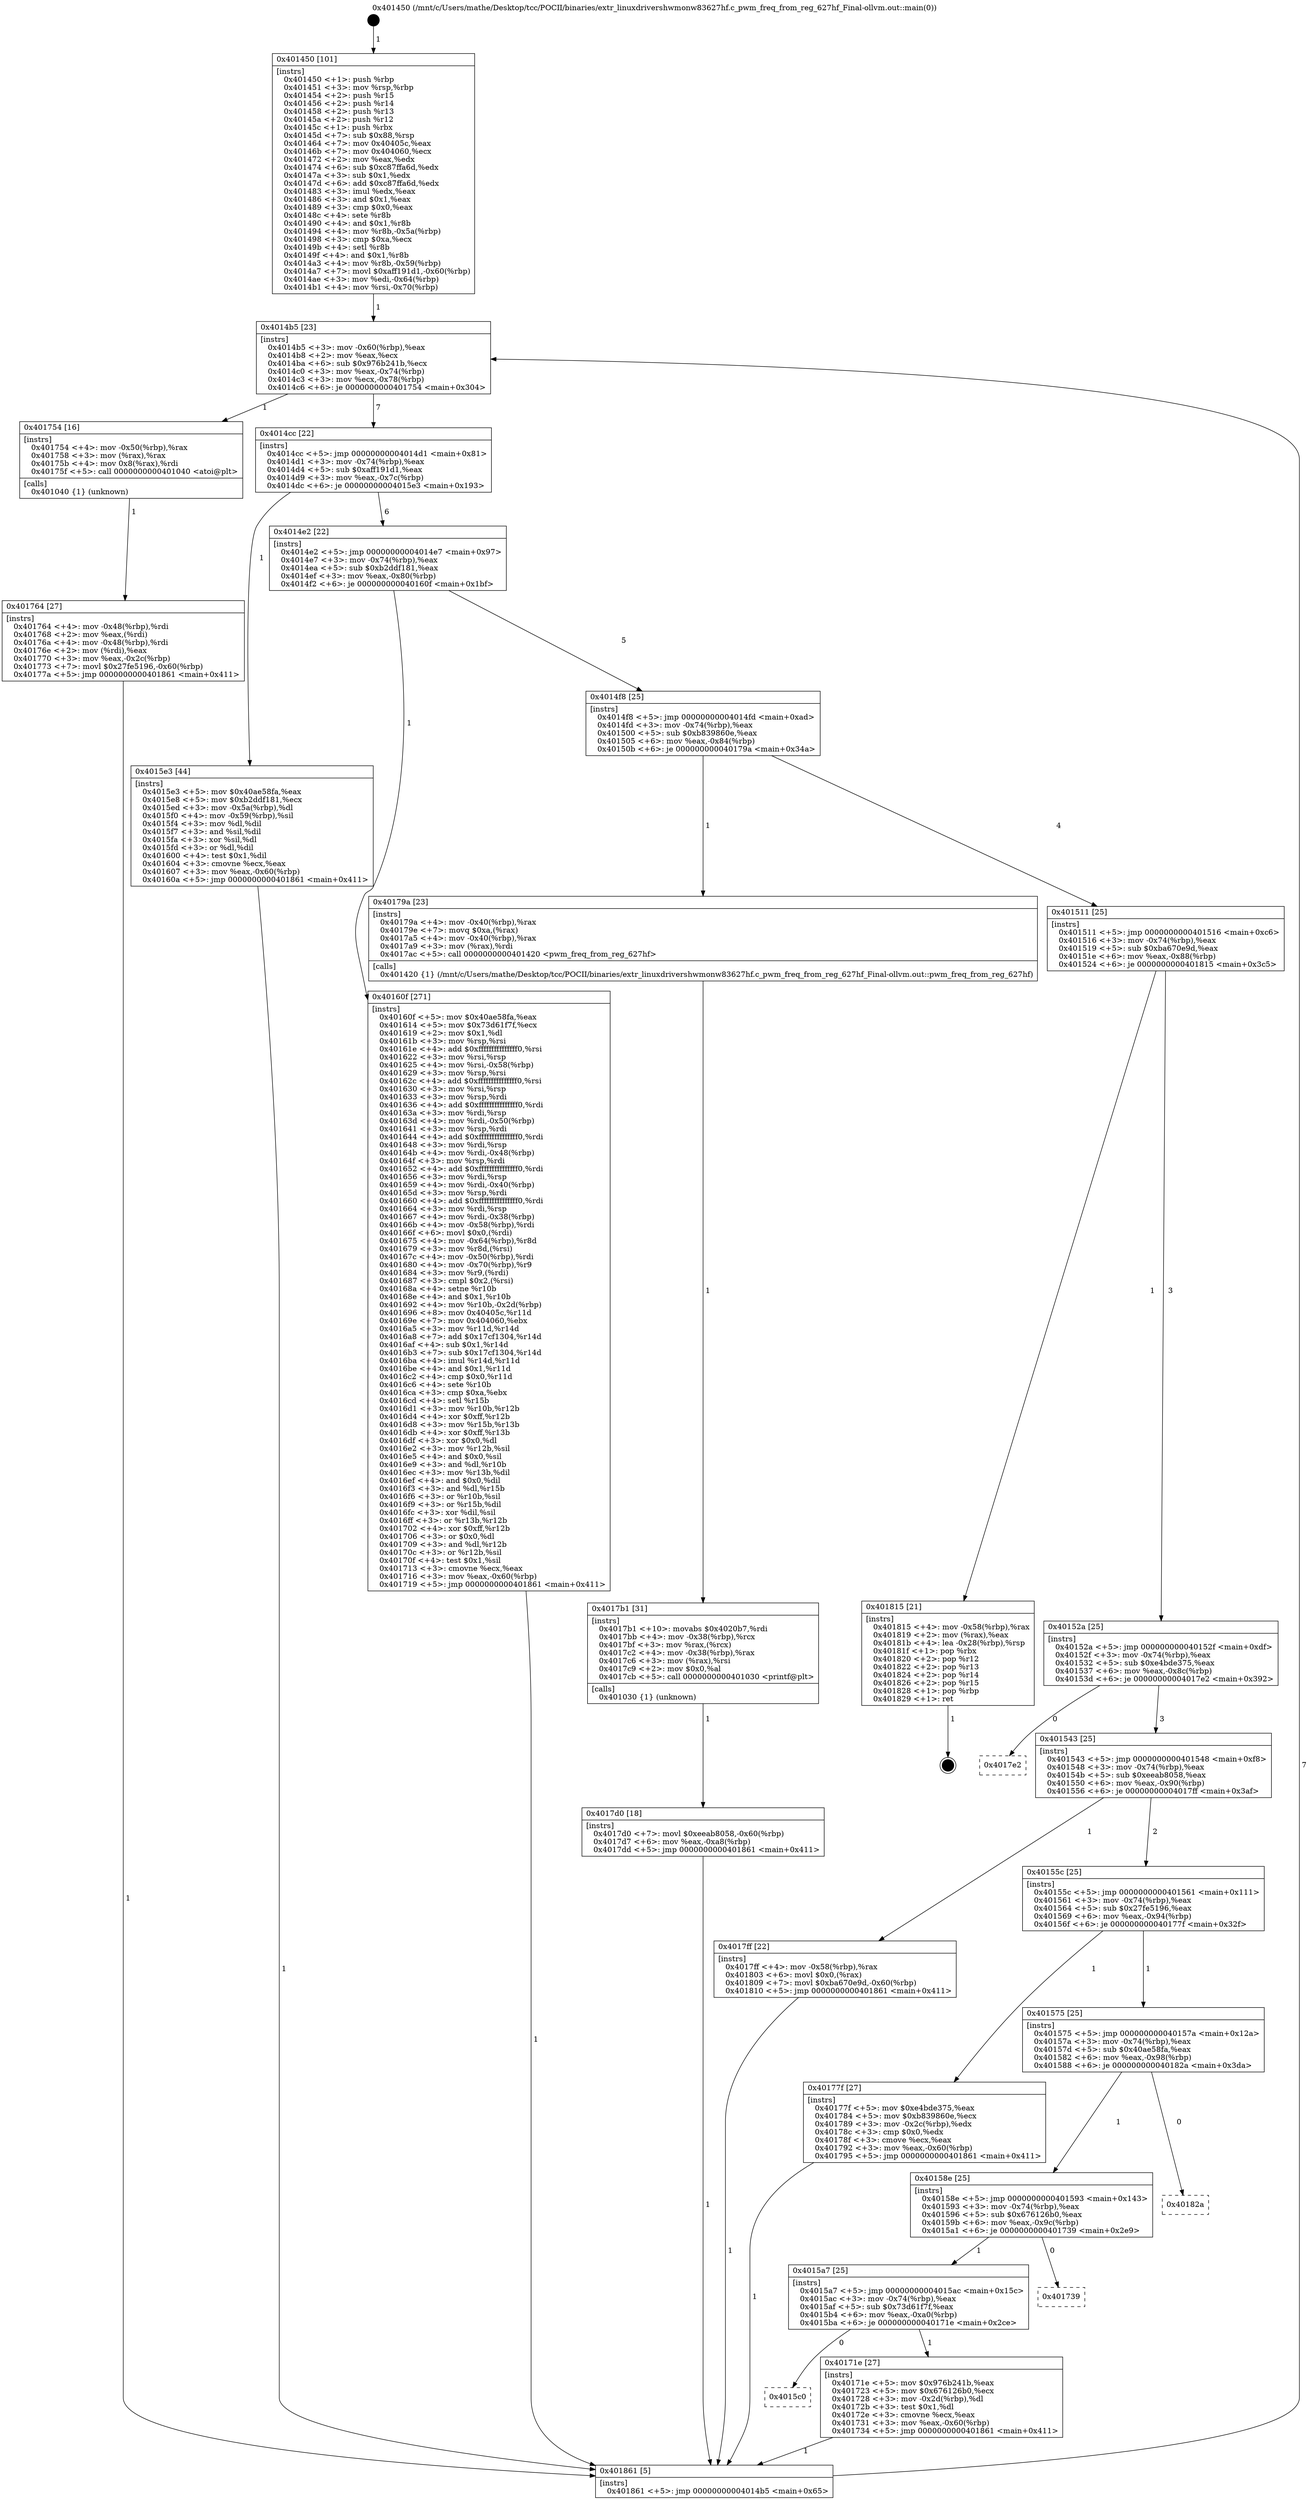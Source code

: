 digraph "0x401450" {
  label = "0x401450 (/mnt/c/Users/mathe/Desktop/tcc/POCII/binaries/extr_linuxdrivershwmonw83627hf.c_pwm_freq_from_reg_627hf_Final-ollvm.out::main(0))"
  labelloc = "t"
  node[shape=record]

  Entry [label="",width=0.3,height=0.3,shape=circle,fillcolor=black,style=filled]
  "0x4014b5" [label="{
     0x4014b5 [23]\l
     | [instrs]\l
     &nbsp;&nbsp;0x4014b5 \<+3\>: mov -0x60(%rbp),%eax\l
     &nbsp;&nbsp;0x4014b8 \<+2\>: mov %eax,%ecx\l
     &nbsp;&nbsp;0x4014ba \<+6\>: sub $0x976b241b,%ecx\l
     &nbsp;&nbsp;0x4014c0 \<+3\>: mov %eax,-0x74(%rbp)\l
     &nbsp;&nbsp;0x4014c3 \<+3\>: mov %ecx,-0x78(%rbp)\l
     &nbsp;&nbsp;0x4014c6 \<+6\>: je 0000000000401754 \<main+0x304\>\l
  }"]
  "0x401754" [label="{
     0x401754 [16]\l
     | [instrs]\l
     &nbsp;&nbsp;0x401754 \<+4\>: mov -0x50(%rbp),%rax\l
     &nbsp;&nbsp;0x401758 \<+3\>: mov (%rax),%rax\l
     &nbsp;&nbsp;0x40175b \<+4\>: mov 0x8(%rax),%rdi\l
     &nbsp;&nbsp;0x40175f \<+5\>: call 0000000000401040 \<atoi@plt\>\l
     | [calls]\l
     &nbsp;&nbsp;0x401040 \{1\} (unknown)\l
  }"]
  "0x4014cc" [label="{
     0x4014cc [22]\l
     | [instrs]\l
     &nbsp;&nbsp;0x4014cc \<+5\>: jmp 00000000004014d1 \<main+0x81\>\l
     &nbsp;&nbsp;0x4014d1 \<+3\>: mov -0x74(%rbp),%eax\l
     &nbsp;&nbsp;0x4014d4 \<+5\>: sub $0xaff191d1,%eax\l
     &nbsp;&nbsp;0x4014d9 \<+3\>: mov %eax,-0x7c(%rbp)\l
     &nbsp;&nbsp;0x4014dc \<+6\>: je 00000000004015e3 \<main+0x193\>\l
  }"]
  Exit [label="",width=0.3,height=0.3,shape=circle,fillcolor=black,style=filled,peripheries=2]
  "0x4015e3" [label="{
     0x4015e3 [44]\l
     | [instrs]\l
     &nbsp;&nbsp;0x4015e3 \<+5\>: mov $0x40ae58fa,%eax\l
     &nbsp;&nbsp;0x4015e8 \<+5\>: mov $0xb2ddf181,%ecx\l
     &nbsp;&nbsp;0x4015ed \<+3\>: mov -0x5a(%rbp),%dl\l
     &nbsp;&nbsp;0x4015f0 \<+4\>: mov -0x59(%rbp),%sil\l
     &nbsp;&nbsp;0x4015f4 \<+3\>: mov %dl,%dil\l
     &nbsp;&nbsp;0x4015f7 \<+3\>: and %sil,%dil\l
     &nbsp;&nbsp;0x4015fa \<+3\>: xor %sil,%dl\l
     &nbsp;&nbsp;0x4015fd \<+3\>: or %dl,%dil\l
     &nbsp;&nbsp;0x401600 \<+4\>: test $0x1,%dil\l
     &nbsp;&nbsp;0x401604 \<+3\>: cmovne %ecx,%eax\l
     &nbsp;&nbsp;0x401607 \<+3\>: mov %eax,-0x60(%rbp)\l
     &nbsp;&nbsp;0x40160a \<+5\>: jmp 0000000000401861 \<main+0x411\>\l
  }"]
  "0x4014e2" [label="{
     0x4014e2 [22]\l
     | [instrs]\l
     &nbsp;&nbsp;0x4014e2 \<+5\>: jmp 00000000004014e7 \<main+0x97\>\l
     &nbsp;&nbsp;0x4014e7 \<+3\>: mov -0x74(%rbp),%eax\l
     &nbsp;&nbsp;0x4014ea \<+5\>: sub $0xb2ddf181,%eax\l
     &nbsp;&nbsp;0x4014ef \<+3\>: mov %eax,-0x80(%rbp)\l
     &nbsp;&nbsp;0x4014f2 \<+6\>: je 000000000040160f \<main+0x1bf\>\l
  }"]
  "0x401861" [label="{
     0x401861 [5]\l
     | [instrs]\l
     &nbsp;&nbsp;0x401861 \<+5\>: jmp 00000000004014b5 \<main+0x65\>\l
  }"]
  "0x401450" [label="{
     0x401450 [101]\l
     | [instrs]\l
     &nbsp;&nbsp;0x401450 \<+1\>: push %rbp\l
     &nbsp;&nbsp;0x401451 \<+3\>: mov %rsp,%rbp\l
     &nbsp;&nbsp;0x401454 \<+2\>: push %r15\l
     &nbsp;&nbsp;0x401456 \<+2\>: push %r14\l
     &nbsp;&nbsp;0x401458 \<+2\>: push %r13\l
     &nbsp;&nbsp;0x40145a \<+2\>: push %r12\l
     &nbsp;&nbsp;0x40145c \<+1\>: push %rbx\l
     &nbsp;&nbsp;0x40145d \<+7\>: sub $0x88,%rsp\l
     &nbsp;&nbsp;0x401464 \<+7\>: mov 0x40405c,%eax\l
     &nbsp;&nbsp;0x40146b \<+7\>: mov 0x404060,%ecx\l
     &nbsp;&nbsp;0x401472 \<+2\>: mov %eax,%edx\l
     &nbsp;&nbsp;0x401474 \<+6\>: sub $0xc87ffa6d,%edx\l
     &nbsp;&nbsp;0x40147a \<+3\>: sub $0x1,%edx\l
     &nbsp;&nbsp;0x40147d \<+6\>: add $0xc87ffa6d,%edx\l
     &nbsp;&nbsp;0x401483 \<+3\>: imul %edx,%eax\l
     &nbsp;&nbsp;0x401486 \<+3\>: and $0x1,%eax\l
     &nbsp;&nbsp;0x401489 \<+3\>: cmp $0x0,%eax\l
     &nbsp;&nbsp;0x40148c \<+4\>: sete %r8b\l
     &nbsp;&nbsp;0x401490 \<+4\>: and $0x1,%r8b\l
     &nbsp;&nbsp;0x401494 \<+4\>: mov %r8b,-0x5a(%rbp)\l
     &nbsp;&nbsp;0x401498 \<+3\>: cmp $0xa,%ecx\l
     &nbsp;&nbsp;0x40149b \<+4\>: setl %r8b\l
     &nbsp;&nbsp;0x40149f \<+4\>: and $0x1,%r8b\l
     &nbsp;&nbsp;0x4014a3 \<+4\>: mov %r8b,-0x59(%rbp)\l
     &nbsp;&nbsp;0x4014a7 \<+7\>: movl $0xaff191d1,-0x60(%rbp)\l
     &nbsp;&nbsp;0x4014ae \<+3\>: mov %edi,-0x64(%rbp)\l
     &nbsp;&nbsp;0x4014b1 \<+4\>: mov %rsi,-0x70(%rbp)\l
  }"]
  "0x4017d0" [label="{
     0x4017d0 [18]\l
     | [instrs]\l
     &nbsp;&nbsp;0x4017d0 \<+7\>: movl $0xeeab8058,-0x60(%rbp)\l
     &nbsp;&nbsp;0x4017d7 \<+6\>: mov %eax,-0xa8(%rbp)\l
     &nbsp;&nbsp;0x4017dd \<+5\>: jmp 0000000000401861 \<main+0x411\>\l
  }"]
  "0x40160f" [label="{
     0x40160f [271]\l
     | [instrs]\l
     &nbsp;&nbsp;0x40160f \<+5\>: mov $0x40ae58fa,%eax\l
     &nbsp;&nbsp;0x401614 \<+5\>: mov $0x73d61f7f,%ecx\l
     &nbsp;&nbsp;0x401619 \<+2\>: mov $0x1,%dl\l
     &nbsp;&nbsp;0x40161b \<+3\>: mov %rsp,%rsi\l
     &nbsp;&nbsp;0x40161e \<+4\>: add $0xfffffffffffffff0,%rsi\l
     &nbsp;&nbsp;0x401622 \<+3\>: mov %rsi,%rsp\l
     &nbsp;&nbsp;0x401625 \<+4\>: mov %rsi,-0x58(%rbp)\l
     &nbsp;&nbsp;0x401629 \<+3\>: mov %rsp,%rsi\l
     &nbsp;&nbsp;0x40162c \<+4\>: add $0xfffffffffffffff0,%rsi\l
     &nbsp;&nbsp;0x401630 \<+3\>: mov %rsi,%rsp\l
     &nbsp;&nbsp;0x401633 \<+3\>: mov %rsp,%rdi\l
     &nbsp;&nbsp;0x401636 \<+4\>: add $0xfffffffffffffff0,%rdi\l
     &nbsp;&nbsp;0x40163a \<+3\>: mov %rdi,%rsp\l
     &nbsp;&nbsp;0x40163d \<+4\>: mov %rdi,-0x50(%rbp)\l
     &nbsp;&nbsp;0x401641 \<+3\>: mov %rsp,%rdi\l
     &nbsp;&nbsp;0x401644 \<+4\>: add $0xfffffffffffffff0,%rdi\l
     &nbsp;&nbsp;0x401648 \<+3\>: mov %rdi,%rsp\l
     &nbsp;&nbsp;0x40164b \<+4\>: mov %rdi,-0x48(%rbp)\l
     &nbsp;&nbsp;0x40164f \<+3\>: mov %rsp,%rdi\l
     &nbsp;&nbsp;0x401652 \<+4\>: add $0xfffffffffffffff0,%rdi\l
     &nbsp;&nbsp;0x401656 \<+3\>: mov %rdi,%rsp\l
     &nbsp;&nbsp;0x401659 \<+4\>: mov %rdi,-0x40(%rbp)\l
     &nbsp;&nbsp;0x40165d \<+3\>: mov %rsp,%rdi\l
     &nbsp;&nbsp;0x401660 \<+4\>: add $0xfffffffffffffff0,%rdi\l
     &nbsp;&nbsp;0x401664 \<+3\>: mov %rdi,%rsp\l
     &nbsp;&nbsp;0x401667 \<+4\>: mov %rdi,-0x38(%rbp)\l
     &nbsp;&nbsp;0x40166b \<+4\>: mov -0x58(%rbp),%rdi\l
     &nbsp;&nbsp;0x40166f \<+6\>: movl $0x0,(%rdi)\l
     &nbsp;&nbsp;0x401675 \<+4\>: mov -0x64(%rbp),%r8d\l
     &nbsp;&nbsp;0x401679 \<+3\>: mov %r8d,(%rsi)\l
     &nbsp;&nbsp;0x40167c \<+4\>: mov -0x50(%rbp),%rdi\l
     &nbsp;&nbsp;0x401680 \<+4\>: mov -0x70(%rbp),%r9\l
     &nbsp;&nbsp;0x401684 \<+3\>: mov %r9,(%rdi)\l
     &nbsp;&nbsp;0x401687 \<+3\>: cmpl $0x2,(%rsi)\l
     &nbsp;&nbsp;0x40168a \<+4\>: setne %r10b\l
     &nbsp;&nbsp;0x40168e \<+4\>: and $0x1,%r10b\l
     &nbsp;&nbsp;0x401692 \<+4\>: mov %r10b,-0x2d(%rbp)\l
     &nbsp;&nbsp;0x401696 \<+8\>: mov 0x40405c,%r11d\l
     &nbsp;&nbsp;0x40169e \<+7\>: mov 0x404060,%ebx\l
     &nbsp;&nbsp;0x4016a5 \<+3\>: mov %r11d,%r14d\l
     &nbsp;&nbsp;0x4016a8 \<+7\>: add $0x17cf1304,%r14d\l
     &nbsp;&nbsp;0x4016af \<+4\>: sub $0x1,%r14d\l
     &nbsp;&nbsp;0x4016b3 \<+7\>: sub $0x17cf1304,%r14d\l
     &nbsp;&nbsp;0x4016ba \<+4\>: imul %r14d,%r11d\l
     &nbsp;&nbsp;0x4016be \<+4\>: and $0x1,%r11d\l
     &nbsp;&nbsp;0x4016c2 \<+4\>: cmp $0x0,%r11d\l
     &nbsp;&nbsp;0x4016c6 \<+4\>: sete %r10b\l
     &nbsp;&nbsp;0x4016ca \<+3\>: cmp $0xa,%ebx\l
     &nbsp;&nbsp;0x4016cd \<+4\>: setl %r15b\l
     &nbsp;&nbsp;0x4016d1 \<+3\>: mov %r10b,%r12b\l
     &nbsp;&nbsp;0x4016d4 \<+4\>: xor $0xff,%r12b\l
     &nbsp;&nbsp;0x4016d8 \<+3\>: mov %r15b,%r13b\l
     &nbsp;&nbsp;0x4016db \<+4\>: xor $0xff,%r13b\l
     &nbsp;&nbsp;0x4016df \<+3\>: xor $0x0,%dl\l
     &nbsp;&nbsp;0x4016e2 \<+3\>: mov %r12b,%sil\l
     &nbsp;&nbsp;0x4016e5 \<+4\>: and $0x0,%sil\l
     &nbsp;&nbsp;0x4016e9 \<+3\>: and %dl,%r10b\l
     &nbsp;&nbsp;0x4016ec \<+3\>: mov %r13b,%dil\l
     &nbsp;&nbsp;0x4016ef \<+4\>: and $0x0,%dil\l
     &nbsp;&nbsp;0x4016f3 \<+3\>: and %dl,%r15b\l
     &nbsp;&nbsp;0x4016f6 \<+3\>: or %r10b,%sil\l
     &nbsp;&nbsp;0x4016f9 \<+3\>: or %r15b,%dil\l
     &nbsp;&nbsp;0x4016fc \<+3\>: xor %dil,%sil\l
     &nbsp;&nbsp;0x4016ff \<+3\>: or %r13b,%r12b\l
     &nbsp;&nbsp;0x401702 \<+4\>: xor $0xff,%r12b\l
     &nbsp;&nbsp;0x401706 \<+3\>: or $0x0,%dl\l
     &nbsp;&nbsp;0x401709 \<+3\>: and %dl,%r12b\l
     &nbsp;&nbsp;0x40170c \<+3\>: or %r12b,%sil\l
     &nbsp;&nbsp;0x40170f \<+4\>: test $0x1,%sil\l
     &nbsp;&nbsp;0x401713 \<+3\>: cmovne %ecx,%eax\l
     &nbsp;&nbsp;0x401716 \<+3\>: mov %eax,-0x60(%rbp)\l
     &nbsp;&nbsp;0x401719 \<+5\>: jmp 0000000000401861 \<main+0x411\>\l
  }"]
  "0x4014f8" [label="{
     0x4014f8 [25]\l
     | [instrs]\l
     &nbsp;&nbsp;0x4014f8 \<+5\>: jmp 00000000004014fd \<main+0xad\>\l
     &nbsp;&nbsp;0x4014fd \<+3\>: mov -0x74(%rbp),%eax\l
     &nbsp;&nbsp;0x401500 \<+5\>: sub $0xb839860e,%eax\l
     &nbsp;&nbsp;0x401505 \<+6\>: mov %eax,-0x84(%rbp)\l
     &nbsp;&nbsp;0x40150b \<+6\>: je 000000000040179a \<main+0x34a\>\l
  }"]
  "0x4017b1" [label="{
     0x4017b1 [31]\l
     | [instrs]\l
     &nbsp;&nbsp;0x4017b1 \<+10\>: movabs $0x4020b7,%rdi\l
     &nbsp;&nbsp;0x4017bb \<+4\>: mov -0x38(%rbp),%rcx\l
     &nbsp;&nbsp;0x4017bf \<+3\>: mov %rax,(%rcx)\l
     &nbsp;&nbsp;0x4017c2 \<+4\>: mov -0x38(%rbp),%rax\l
     &nbsp;&nbsp;0x4017c6 \<+3\>: mov (%rax),%rsi\l
     &nbsp;&nbsp;0x4017c9 \<+2\>: mov $0x0,%al\l
     &nbsp;&nbsp;0x4017cb \<+5\>: call 0000000000401030 \<printf@plt\>\l
     | [calls]\l
     &nbsp;&nbsp;0x401030 \{1\} (unknown)\l
  }"]
  "0x401764" [label="{
     0x401764 [27]\l
     | [instrs]\l
     &nbsp;&nbsp;0x401764 \<+4\>: mov -0x48(%rbp),%rdi\l
     &nbsp;&nbsp;0x401768 \<+2\>: mov %eax,(%rdi)\l
     &nbsp;&nbsp;0x40176a \<+4\>: mov -0x48(%rbp),%rdi\l
     &nbsp;&nbsp;0x40176e \<+2\>: mov (%rdi),%eax\l
     &nbsp;&nbsp;0x401770 \<+3\>: mov %eax,-0x2c(%rbp)\l
     &nbsp;&nbsp;0x401773 \<+7\>: movl $0x27fe5196,-0x60(%rbp)\l
     &nbsp;&nbsp;0x40177a \<+5\>: jmp 0000000000401861 \<main+0x411\>\l
  }"]
  "0x40179a" [label="{
     0x40179a [23]\l
     | [instrs]\l
     &nbsp;&nbsp;0x40179a \<+4\>: mov -0x40(%rbp),%rax\l
     &nbsp;&nbsp;0x40179e \<+7\>: movq $0xa,(%rax)\l
     &nbsp;&nbsp;0x4017a5 \<+4\>: mov -0x40(%rbp),%rax\l
     &nbsp;&nbsp;0x4017a9 \<+3\>: mov (%rax),%rdi\l
     &nbsp;&nbsp;0x4017ac \<+5\>: call 0000000000401420 \<pwm_freq_from_reg_627hf\>\l
     | [calls]\l
     &nbsp;&nbsp;0x401420 \{1\} (/mnt/c/Users/mathe/Desktop/tcc/POCII/binaries/extr_linuxdrivershwmonw83627hf.c_pwm_freq_from_reg_627hf_Final-ollvm.out::pwm_freq_from_reg_627hf)\l
  }"]
  "0x401511" [label="{
     0x401511 [25]\l
     | [instrs]\l
     &nbsp;&nbsp;0x401511 \<+5\>: jmp 0000000000401516 \<main+0xc6\>\l
     &nbsp;&nbsp;0x401516 \<+3\>: mov -0x74(%rbp),%eax\l
     &nbsp;&nbsp;0x401519 \<+5\>: sub $0xba670e9d,%eax\l
     &nbsp;&nbsp;0x40151e \<+6\>: mov %eax,-0x88(%rbp)\l
     &nbsp;&nbsp;0x401524 \<+6\>: je 0000000000401815 \<main+0x3c5\>\l
  }"]
  "0x4015c0" [label="{
     0x4015c0\l
  }", style=dashed]
  "0x401815" [label="{
     0x401815 [21]\l
     | [instrs]\l
     &nbsp;&nbsp;0x401815 \<+4\>: mov -0x58(%rbp),%rax\l
     &nbsp;&nbsp;0x401819 \<+2\>: mov (%rax),%eax\l
     &nbsp;&nbsp;0x40181b \<+4\>: lea -0x28(%rbp),%rsp\l
     &nbsp;&nbsp;0x40181f \<+1\>: pop %rbx\l
     &nbsp;&nbsp;0x401820 \<+2\>: pop %r12\l
     &nbsp;&nbsp;0x401822 \<+2\>: pop %r13\l
     &nbsp;&nbsp;0x401824 \<+2\>: pop %r14\l
     &nbsp;&nbsp;0x401826 \<+2\>: pop %r15\l
     &nbsp;&nbsp;0x401828 \<+1\>: pop %rbp\l
     &nbsp;&nbsp;0x401829 \<+1\>: ret\l
  }"]
  "0x40152a" [label="{
     0x40152a [25]\l
     | [instrs]\l
     &nbsp;&nbsp;0x40152a \<+5\>: jmp 000000000040152f \<main+0xdf\>\l
     &nbsp;&nbsp;0x40152f \<+3\>: mov -0x74(%rbp),%eax\l
     &nbsp;&nbsp;0x401532 \<+5\>: sub $0xe4bde375,%eax\l
     &nbsp;&nbsp;0x401537 \<+6\>: mov %eax,-0x8c(%rbp)\l
     &nbsp;&nbsp;0x40153d \<+6\>: je 00000000004017e2 \<main+0x392\>\l
  }"]
  "0x40171e" [label="{
     0x40171e [27]\l
     | [instrs]\l
     &nbsp;&nbsp;0x40171e \<+5\>: mov $0x976b241b,%eax\l
     &nbsp;&nbsp;0x401723 \<+5\>: mov $0x676126b0,%ecx\l
     &nbsp;&nbsp;0x401728 \<+3\>: mov -0x2d(%rbp),%dl\l
     &nbsp;&nbsp;0x40172b \<+3\>: test $0x1,%dl\l
     &nbsp;&nbsp;0x40172e \<+3\>: cmovne %ecx,%eax\l
     &nbsp;&nbsp;0x401731 \<+3\>: mov %eax,-0x60(%rbp)\l
     &nbsp;&nbsp;0x401734 \<+5\>: jmp 0000000000401861 \<main+0x411\>\l
  }"]
  "0x4017e2" [label="{
     0x4017e2\l
  }", style=dashed]
  "0x401543" [label="{
     0x401543 [25]\l
     | [instrs]\l
     &nbsp;&nbsp;0x401543 \<+5\>: jmp 0000000000401548 \<main+0xf8\>\l
     &nbsp;&nbsp;0x401548 \<+3\>: mov -0x74(%rbp),%eax\l
     &nbsp;&nbsp;0x40154b \<+5\>: sub $0xeeab8058,%eax\l
     &nbsp;&nbsp;0x401550 \<+6\>: mov %eax,-0x90(%rbp)\l
     &nbsp;&nbsp;0x401556 \<+6\>: je 00000000004017ff \<main+0x3af\>\l
  }"]
  "0x4015a7" [label="{
     0x4015a7 [25]\l
     | [instrs]\l
     &nbsp;&nbsp;0x4015a7 \<+5\>: jmp 00000000004015ac \<main+0x15c\>\l
     &nbsp;&nbsp;0x4015ac \<+3\>: mov -0x74(%rbp),%eax\l
     &nbsp;&nbsp;0x4015af \<+5\>: sub $0x73d61f7f,%eax\l
     &nbsp;&nbsp;0x4015b4 \<+6\>: mov %eax,-0xa0(%rbp)\l
     &nbsp;&nbsp;0x4015ba \<+6\>: je 000000000040171e \<main+0x2ce\>\l
  }"]
  "0x4017ff" [label="{
     0x4017ff [22]\l
     | [instrs]\l
     &nbsp;&nbsp;0x4017ff \<+4\>: mov -0x58(%rbp),%rax\l
     &nbsp;&nbsp;0x401803 \<+6\>: movl $0x0,(%rax)\l
     &nbsp;&nbsp;0x401809 \<+7\>: movl $0xba670e9d,-0x60(%rbp)\l
     &nbsp;&nbsp;0x401810 \<+5\>: jmp 0000000000401861 \<main+0x411\>\l
  }"]
  "0x40155c" [label="{
     0x40155c [25]\l
     | [instrs]\l
     &nbsp;&nbsp;0x40155c \<+5\>: jmp 0000000000401561 \<main+0x111\>\l
     &nbsp;&nbsp;0x401561 \<+3\>: mov -0x74(%rbp),%eax\l
     &nbsp;&nbsp;0x401564 \<+5\>: sub $0x27fe5196,%eax\l
     &nbsp;&nbsp;0x401569 \<+6\>: mov %eax,-0x94(%rbp)\l
     &nbsp;&nbsp;0x40156f \<+6\>: je 000000000040177f \<main+0x32f\>\l
  }"]
  "0x401739" [label="{
     0x401739\l
  }", style=dashed]
  "0x40177f" [label="{
     0x40177f [27]\l
     | [instrs]\l
     &nbsp;&nbsp;0x40177f \<+5\>: mov $0xe4bde375,%eax\l
     &nbsp;&nbsp;0x401784 \<+5\>: mov $0xb839860e,%ecx\l
     &nbsp;&nbsp;0x401789 \<+3\>: mov -0x2c(%rbp),%edx\l
     &nbsp;&nbsp;0x40178c \<+3\>: cmp $0x0,%edx\l
     &nbsp;&nbsp;0x40178f \<+3\>: cmove %ecx,%eax\l
     &nbsp;&nbsp;0x401792 \<+3\>: mov %eax,-0x60(%rbp)\l
     &nbsp;&nbsp;0x401795 \<+5\>: jmp 0000000000401861 \<main+0x411\>\l
  }"]
  "0x401575" [label="{
     0x401575 [25]\l
     | [instrs]\l
     &nbsp;&nbsp;0x401575 \<+5\>: jmp 000000000040157a \<main+0x12a\>\l
     &nbsp;&nbsp;0x40157a \<+3\>: mov -0x74(%rbp),%eax\l
     &nbsp;&nbsp;0x40157d \<+5\>: sub $0x40ae58fa,%eax\l
     &nbsp;&nbsp;0x401582 \<+6\>: mov %eax,-0x98(%rbp)\l
     &nbsp;&nbsp;0x401588 \<+6\>: je 000000000040182a \<main+0x3da\>\l
  }"]
  "0x40158e" [label="{
     0x40158e [25]\l
     | [instrs]\l
     &nbsp;&nbsp;0x40158e \<+5\>: jmp 0000000000401593 \<main+0x143\>\l
     &nbsp;&nbsp;0x401593 \<+3\>: mov -0x74(%rbp),%eax\l
     &nbsp;&nbsp;0x401596 \<+5\>: sub $0x676126b0,%eax\l
     &nbsp;&nbsp;0x40159b \<+6\>: mov %eax,-0x9c(%rbp)\l
     &nbsp;&nbsp;0x4015a1 \<+6\>: je 0000000000401739 \<main+0x2e9\>\l
  }"]
  "0x40182a" [label="{
     0x40182a\l
  }", style=dashed]
  Entry -> "0x401450" [label=" 1"]
  "0x4014b5" -> "0x401754" [label=" 1"]
  "0x4014b5" -> "0x4014cc" [label=" 7"]
  "0x401815" -> Exit [label=" 1"]
  "0x4014cc" -> "0x4015e3" [label=" 1"]
  "0x4014cc" -> "0x4014e2" [label=" 6"]
  "0x4015e3" -> "0x401861" [label=" 1"]
  "0x401450" -> "0x4014b5" [label=" 1"]
  "0x401861" -> "0x4014b5" [label=" 7"]
  "0x4017ff" -> "0x401861" [label=" 1"]
  "0x4014e2" -> "0x40160f" [label=" 1"]
  "0x4014e2" -> "0x4014f8" [label=" 5"]
  "0x4017d0" -> "0x401861" [label=" 1"]
  "0x40160f" -> "0x401861" [label=" 1"]
  "0x4017b1" -> "0x4017d0" [label=" 1"]
  "0x4014f8" -> "0x40179a" [label=" 1"]
  "0x4014f8" -> "0x401511" [label=" 4"]
  "0x40179a" -> "0x4017b1" [label=" 1"]
  "0x401511" -> "0x401815" [label=" 1"]
  "0x401511" -> "0x40152a" [label=" 3"]
  "0x40177f" -> "0x401861" [label=" 1"]
  "0x40152a" -> "0x4017e2" [label=" 0"]
  "0x40152a" -> "0x401543" [label=" 3"]
  "0x401764" -> "0x401861" [label=" 1"]
  "0x401543" -> "0x4017ff" [label=" 1"]
  "0x401543" -> "0x40155c" [label=" 2"]
  "0x40171e" -> "0x401861" [label=" 1"]
  "0x40155c" -> "0x40177f" [label=" 1"]
  "0x40155c" -> "0x401575" [label=" 1"]
  "0x4015a7" -> "0x4015c0" [label=" 0"]
  "0x401575" -> "0x40182a" [label=" 0"]
  "0x401575" -> "0x40158e" [label=" 1"]
  "0x4015a7" -> "0x40171e" [label=" 1"]
  "0x40158e" -> "0x401739" [label=" 0"]
  "0x40158e" -> "0x4015a7" [label=" 1"]
  "0x401754" -> "0x401764" [label=" 1"]
}
